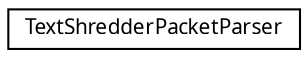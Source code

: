 digraph G
{
  edge [fontname="FreeSans.ttf",fontsize="10",labelfontname="FreeSans.ttf",labelfontsize="10"];
  node [fontname="FreeSans.ttf",fontsize="10",shape=record];
  rankdir=LR;
  Node1 [label="TextShredderPacketParser",height=0.2,width=0.4,color="black", fillcolor="white", style="filled",URL="$class_text_shredder_packet_parser.html"];
}
